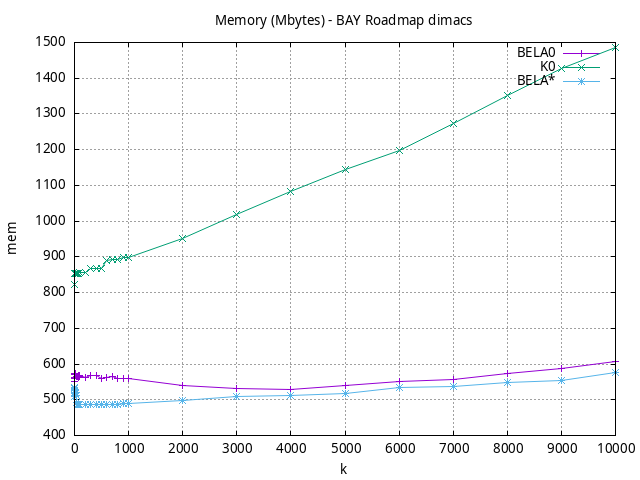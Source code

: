 #!/usr/bin/gnuplot
# -*- coding: utf-8 -*-
#
# results/roadmap/dimacs/BAY/USA-road-d.BAY.mixed.mem.gnuplot
#
# Started on 01/09/2024 14:41:22
# Author: Carlos Linares López
set grid
set xlabel "k"
set ylabel "mem"

set title "Memory (Mbytes) - BAY Roadmap dimacs"

set terminal png enhanced font "Ariel,10"
set output 'USA-road-d.BAY.mixed.mem.png'

plot "-" title "BELA0"      with linesp, "-" title "K0"      with linesp, "-" title "BELA*"      with linesp

	1 550.28
	2 559.91
	3 563.64
	4 573.02
	5 573.02
	6 573.02
	7 573.02
	8 573.02
	9 569.37
	10 573.02
	20 573.02
	30 565.03
	40 565.03
	50 565.03
	60 566.18
	70 567.1
	80 563.63
	90 566.1
	100 569.25
	200 563.71
	300 568.19
	400 567.64
	500 558.97
	600 561.01
	700 563.82
	800 559.75
	900 558.79
	1000 559.41
	2000 539.48
	3000 530.86
	4000 529.37
	5000 539.09
	6000 551.24
	7000 556.25
	8000 573.22
	9000 587.27
	10000 607.82
end
	1 823.91
	2 853.84
	3 853.84
	4 853.84
	5 853.84
	6 853.84
	7 853.84
	8 853.84
	9 853.84
	10 853.84
	20 853.84
	30 853.84
	40 853.84
	50 853.84
	60 853.84
	70 853.84
	80 854.8
	90 855.76
	100 855.76
	200 855.76
	300 867.76
	400 868.24
	500 868.24
	600 889.6
	700 892.24
	800 892.24
	900 898.23
	1000 897.97
	2000 951.16
	3000 1019.39
	4000 1081.86
	5000 1144.74
	6000 1196.63
	7000 1272.65
	8000 1351.5
	9000 1426.01
	10000 1486.81
end
	1 507.99
	2 533.97
	3 534.93
	4 532.59
	5 531.37
	6 531.37
	7 525.94
	8 519.67
	9 519.33
	10 519.07
	20 518.69
	30 511.53
	40 492.73
	50 487.12
	60 486.97
	70 486.98
	80 487.27
	90 487.27
	100 487.0
	200 487.36
	300 487.74
	400 488.11
	500 487.88
	600 487.92
	700 487.92
	800 488.16
	900 488.76
	1000 488.22
	2000 499.03
	3000 507.86
	4000 511.19
	5000 517.54
	6000 534.24
	7000 537.86
	8000 548.75
	9000 553.11
	10000 577.12
end

